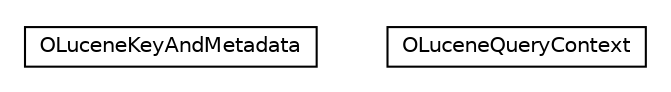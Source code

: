 #!/usr/local/bin/dot
#
# Class diagram 
# Generated by UMLGraph version R5_6-24-gf6e263 (http://www.umlgraph.org/)
#

digraph G {
	edge [fontname="Helvetica",fontsize=10,labelfontname="Helvetica",labelfontsize=10];
	node [fontname="Helvetica",fontsize=10,shape=plaintext];
	nodesep=0.25;
	ranksep=0.5;
	// com.orientechnologies.lucene.query.OLuceneKeyAndMetadata
	c730538 [label=<<table title="com.orientechnologies.lucene.query.OLuceneKeyAndMetadata" border="0" cellborder="1" cellspacing="0" cellpadding="2" port="p" href="./OLuceneKeyAndMetadata.html">
		<tr><td><table border="0" cellspacing="0" cellpadding="1">
<tr><td align="center" balign="center"> OLuceneKeyAndMetadata </td></tr>
		</table></td></tr>
		</table>>, URL="./OLuceneKeyAndMetadata.html", fontname="Helvetica", fontcolor="black", fontsize=10.0];
	// com.orientechnologies.lucene.query.OLuceneQueryContext
	c730539 [label=<<table title="com.orientechnologies.lucene.query.OLuceneQueryContext" border="0" cellborder="1" cellspacing="0" cellpadding="2" port="p" href="./OLuceneQueryContext.html">
		<tr><td><table border="0" cellspacing="0" cellpadding="1">
<tr><td align="center" balign="center"> OLuceneQueryContext </td></tr>
		</table></td></tr>
		</table>>, URL="./OLuceneQueryContext.html", fontname="Helvetica", fontcolor="black", fontsize=10.0];
}

